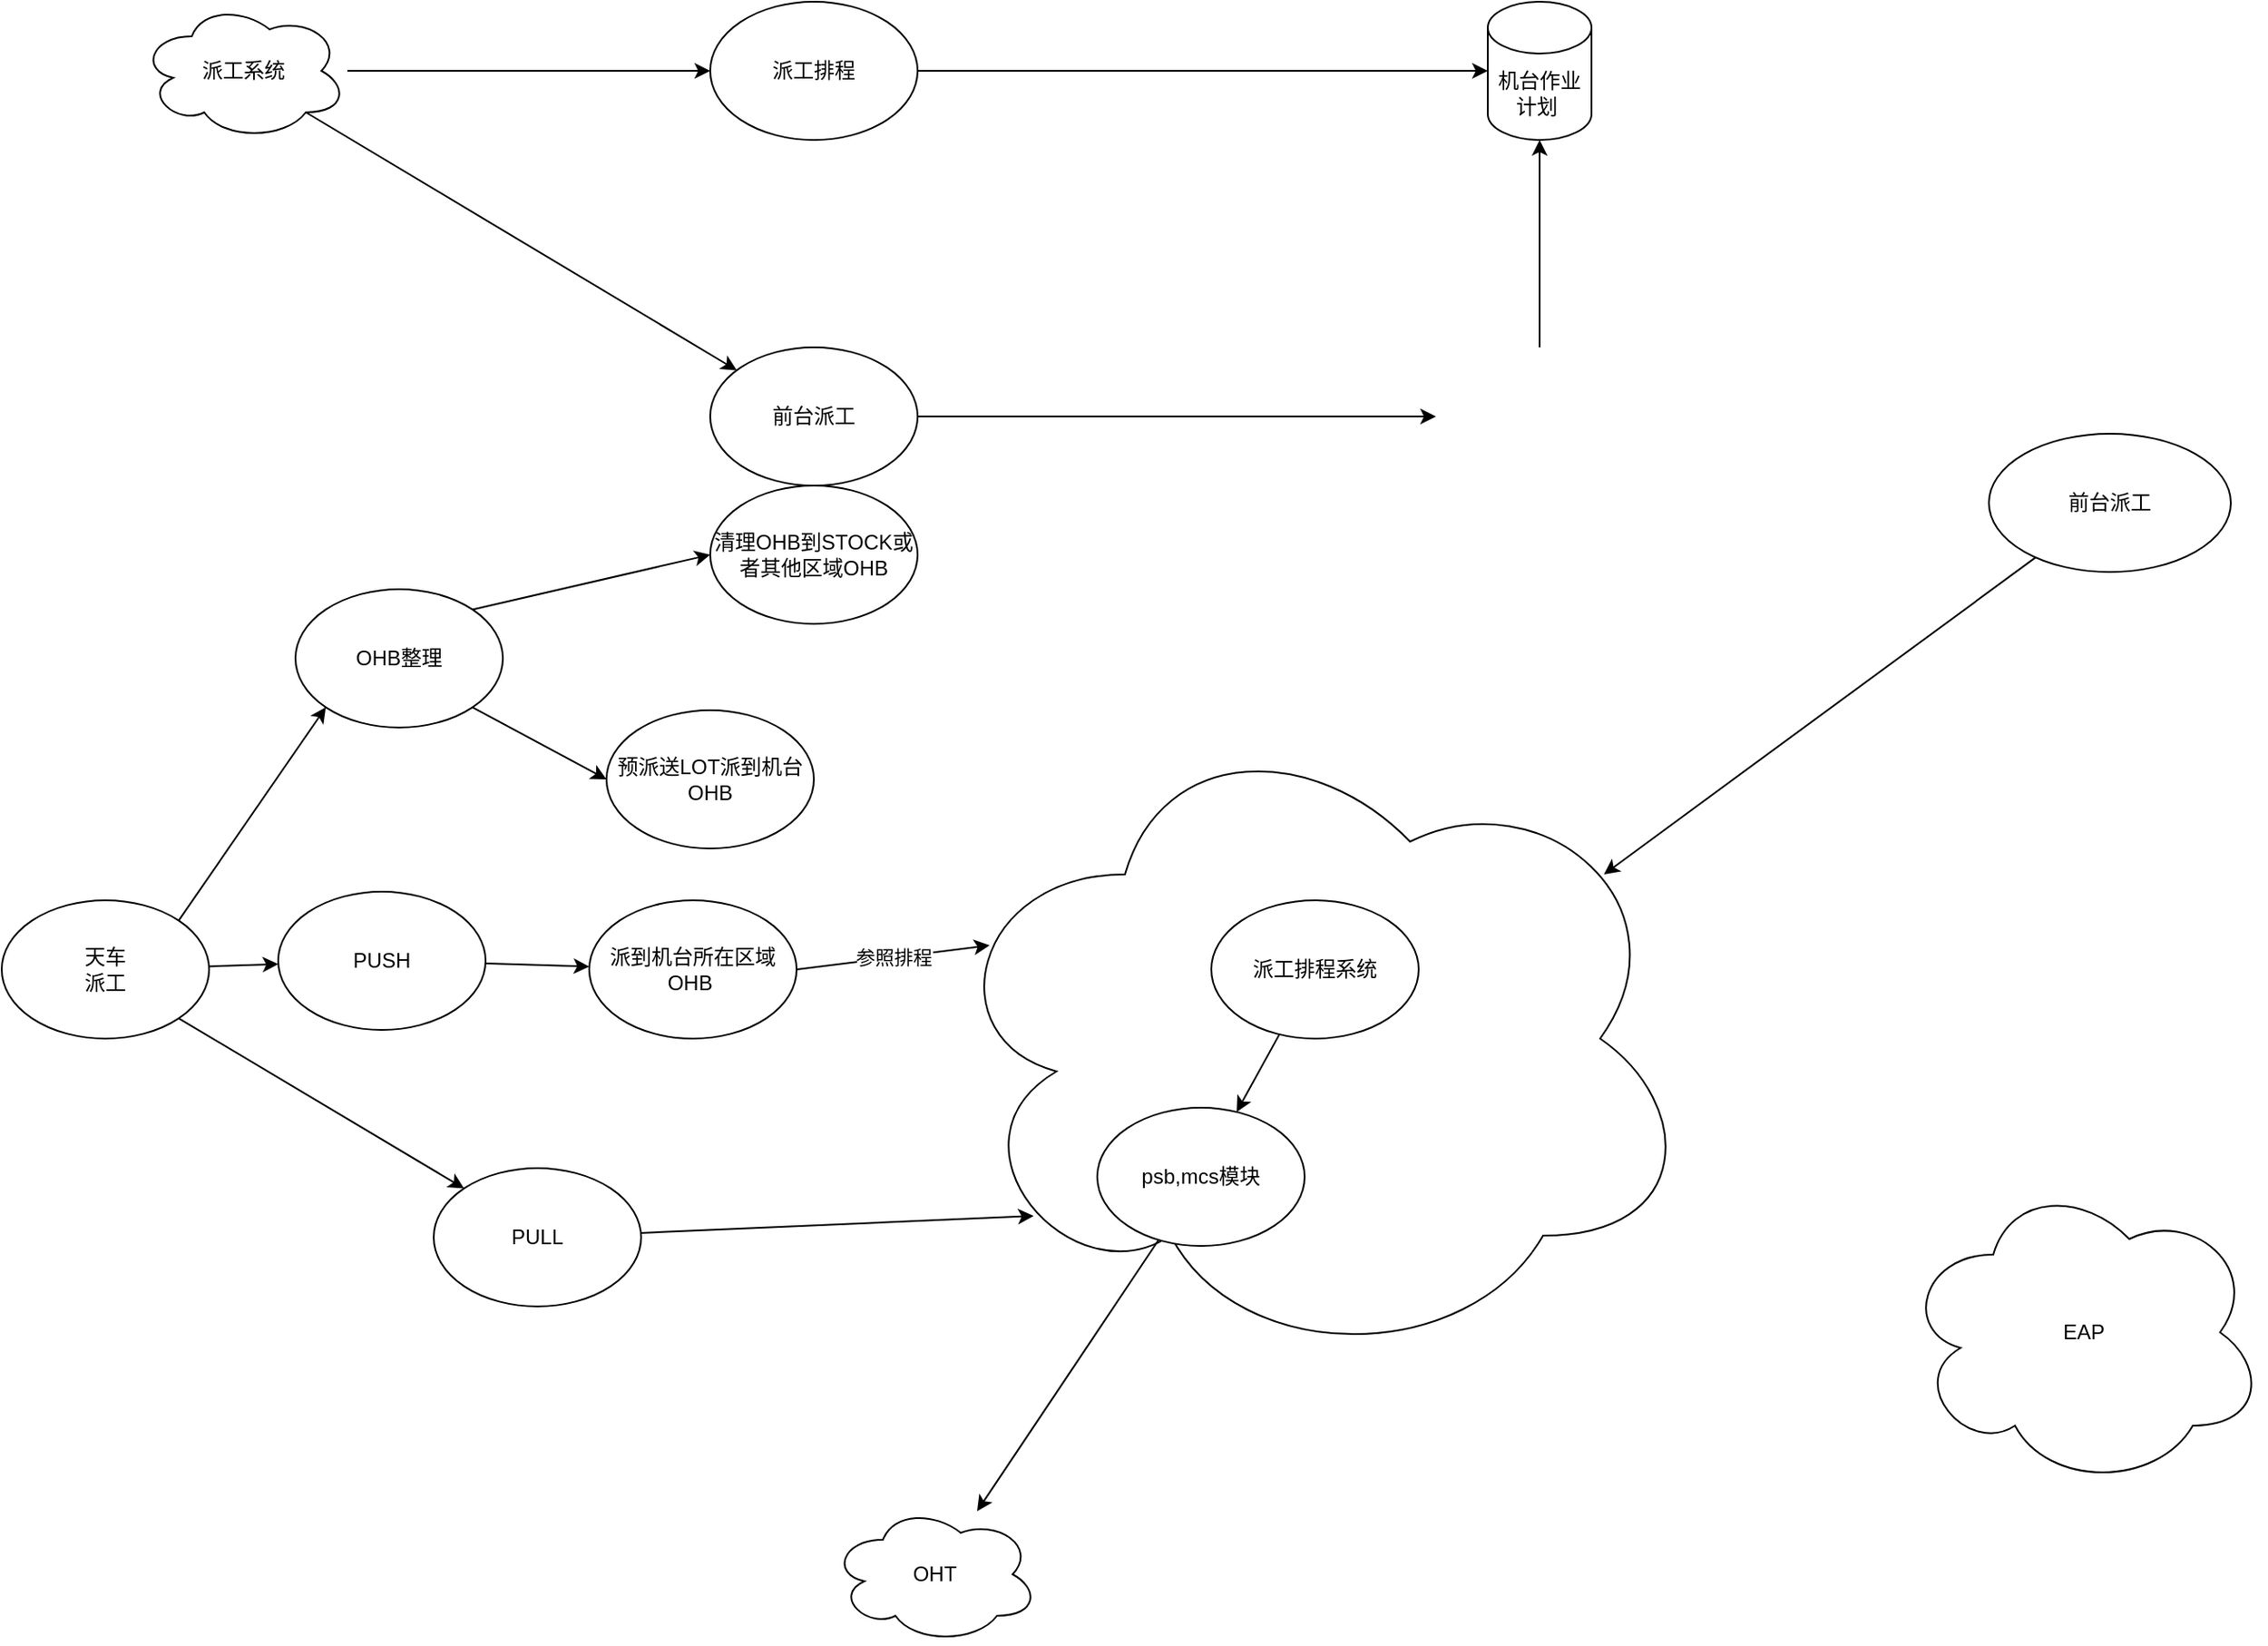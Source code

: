 <mxfile version="13.9.2" type="github">
  <diagram id="s71LyRP01pbx-iKrLPZ0" name="第 1 页">
    <mxGraphModel dx="2500" dy="896" grid="1" gridSize="10" guides="1" tooltips="1" connect="1" arrows="1" fold="1" page="1" pageScale="1" pageWidth="827" pageHeight="1169" math="0" shadow="0">
      <root>
        <mxCell id="0" />
        <mxCell id="1" parent="0" />
        <mxCell id="5K5XhttufqZDgXMR2xSY-2" style="edgeStyle=none;rounded=0;orthogonalLoop=1;jettySize=auto;html=1;exitX=1;exitY=1;exitDx=0;exitDy=0;entryX=0;entryY=0;entryDx=0;entryDy=0;" edge="1" parent="1" source="5K5XhttufqZDgXMR2xSY-5" target="5K5XhttufqZDgXMR2xSY-9">
          <mxGeometry relative="1" as="geometry" />
        </mxCell>
        <mxCell id="5K5XhttufqZDgXMR2xSY-3" style="edgeStyle=none;rounded=0;orthogonalLoop=1;jettySize=auto;html=1;exitX=1;exitY=0;exitDx=0;exitDy=0;entryX=0;entryY=1;entryDx=0;entryDy=0;" edge="1" parent="1" source="5K5XhttufqZDgXMR2xSY-5" target="5K5XhttufqZDgXMR2xSY-22">
          <mxGeometry relative="1" as="geometry" />
        </mxCell>
        <mxCell id="5K5XhttufqZDgXMR2xSY-4" value="" style="edgeStyle=none;rounded=0;orthogonalLoop=1;jettySize=auto;html=1;" edge="1" parent="1" source="5K5XhttufqZDgXMR2xSY-5" target="5K5XhttufqZDgXMR2xSY-7">
          <mxGeometry relative="1" as="geometry" />
        </mxCell>
        <mxCell id="5K5XhttufqZDgXMR2xSY-5" value="天车&lt;br&gt;派工" style="ellipse;whiteSpace=wrap;html=1;" vertex="1" parent="1">
          <mxGeometry x="-340" y="1040" width="120" height="80" as="geometry" />
        </mxCell>
        <mxCell id="5K5XhttufqZDgXMR2xSY-49" value="" style="edgeStyle=none;rounded=0;orthogonalLoop=1;jettySize=auto;html=1;" edge="1" parent="1" source="5K5XhttufqZDgXMR2xSY-7" target="5K5XhttufqZDgXMR2xSY-19">
          <mxGeometry relative="1" as="geometry" />
        </mxCell>
        <mxCell id="5K5XhttufqZDgXMR2xSY-7" value="PUSH" style="ellipse;whiteSpace=wrap;html=1;" vertex="1" parent="1">
          <mxGeometry x="-180" y="1035" width="120" height="80" as="geometry" />
        </mxCell>
        <mxCell id="5K5XhttufqZDgXMR2xSY-8" style="edgeStyle=none;rounded=0;orthogonalLoop=1;jettySize=auto;html=1;entryX=0.13;entryY=0.77;entryDx=0;entryDy=0;entryPerimeter=0;" edge="1" parent="1" source="5K5XhttufqZDgXMR2xSY-9" target="5K5XhttufqZDgXMR2xSY-38">
          <mxGeometry relative="1" as="geometry">
            <mxPoint x="21.289" y="1258.246" as="targetPoint" />
          </mxGeometry>
        </mxCell>
        <mxCell id="5K5XhttufqZDgXMR2xSY-9" value="PULL" style="ellipse;whiteSpace=wrap;html=1;" vertex="1" parent="1">
          <mxGeometry x="-90" y="1195" width="120" height="80" as="geometry" />
        </mxCell>
        <mxCell id="5K5XhttufqZDgXMR2xSY-10" style="edgeStyle=none;rounded=0;orthogonalLoop=1;jettySize=auto;html=1;entryX=0;entryY=0.5;entryDx=0;entryDy=0;entryPerimeter=0;" edge="1" parent="1" source="5K5XhttufqZDgXMR2xSY-11" target="5K5XhttufqZDgXMR2xSY-12">
          <mxGeometry relative="1" as="geometry" />
        </mxCell>
        <mxCell id="5K5XhttufqZDgXMR2xSY-11" value="派工排程" style="ellipse;whiteSpace=wrap;html=1;" vertex="1" parent="1">
          <mxGeometry x="70" y="520" width="120" height="80" as="geometry" />
        </mxCell>
        <mxCell id="5K5XhttufqZDgXMR2xSY-12" value="机台作业计划&amp;nbsp;" style="shape=cylinder3;whiteSpace=wrap;html=1;boundedLbl=1;backgroundOutline=1;size=15;" vertex="1" parent="1">
          <mxGeometry x="520" y="520" width="60" height="80" as="geometry" />
        </mxCell>
        <mxCell id="5K5XhttufqZDgXMR2xSY-13" style="edgeStyle=none;rounded=0;orthogonalLoop=1;jettySize=auto;html=1;" edge="1" parent="1" source="5K5XhttufqZDgXMR2xSY-14">
          <mxGeometry relative="1" as="geometry">
            <mxPoint x="490" y="760" as="targetPoint" />
          </mxGeometry>
        </mxCell>
        <mxCell id="5K5XhttufqZDgXMR2xSY-14" value="前台派工" style="ellipse;whiteSpace=wrap;html=1;" vertex="1" parent="1">
          <mxGeometry x="70" y="720" width="120" height="80" as="geometry" />
        </mxCell>
        <mxCell id="5K5XhttufqZDgXMR2xSY-50" value="参照排程" style="edgeStyle=none;rounded=0;orthogonalLoop=1;jettySize=auto;html=1;exitX=1;exitY=0.5;exitDx=0;exitDy=0;entryX=0.072;entryY=0.358;entryDx=0;entryDy=0;entryPerimeter=0;" edge="1" parent="1" source="5K5XhttufqZDgXMR2xSY-19" target="5K5XhttufqZDgXMR2xSY-38">
          <mxGeometry relative="1" as="geometry" />
        </mxCell>
        <mxCell id="5K5XhttufqZDgXMR2xSY-19" value="派到机台所在区域OHB&amp;nbsp;" style="ellipse;whiteSpace=wrap;html=1;" vertex="1" parent="1">
          <mxGeometry y="1040" width="120" height="80" as="geometry" />
        </mxCell>
        <mxCell id="5K5XhttufqZDgXMR2xSY-20" style="edgeStyle=none;rounded=0;orthogonalLoop=1;jettySize=auto;html=1;exitX=1;exitY=0;exitDx=0;exitDy=0;entryX=0;entryY=0.5;entryDx=0;entryDy=0;" edge="1" parent="1" source="5K5XhttufqZDgXMR2xSY-22" target="5K5XhttufqZDgXMR2xSY-24">
          <mxGeometry relative="1" as="geometry" />
        </mxCell>
        <mxCell id="5K5XhttufqZDgXMR2xSY-21" style="edgeStyle=none;rounded=0;orthogonalLoop=1;jettySize=auto;html=1;entryX=0;entryY=0.5;entryDx=0;entryDy=0;exitX=1;exitY=1;exitDx=0;exitDy=0;" edge="1" parent="1" source="5K5XhttufqZDgXMR2xSY-22" target="5K5XhttufqZDgXMR2xSY-26">
          <mxGeometry relative="1" as="geometry" />
        </mxCell>
        <mxCell id="5K5XhttufqZDgXMR2xSY-22" value="OHB整理" style="ellipse;whiteSpace=wrap;html=1;" vertex="1" parent="1">
          <mxGeometry x="-170" y="860" width="120" height="80" as="geometry" />
        </mxCell>
        <mxCell id="5K5XhttufqZDgXMR2xSY-24" value="清理OHB到STOCK或者其他区域OHB" style="ellipse;whiteSpace=wrap;html=1;" vertex="1" parent="1">
          <mxGeometry x="70" y="800" width="120" height="80" as="geometry" />
        </mxCell>
        <mxCell id="5K5XhttufqZDgXMR2xSY-26" value="预派送LOT派到机台OHB" style="ellipse;whiteSpace=wrap;html=1;" vertex="1" parent="1">
          <mxGeometry x="10" y="930" width="120" height="80" as="geometry" />
        </mxCell>
        <mxCell id="5K5XhttufqZDgXMR2xSY-30" style="edgeStyle=none;rounded=0;orthogonalLoop=1;jettySize=auto;html=1;entryX=0.5;entryY=1;entryDx=0;entryDy=0;entryPerimeter=0;" edge="1" parent="1" target="5K5XhttufqZDgXMR2xSY-12">
          <mxGeometry relative="1" as="geometry">
            <mxPoint x="550" y="720" as="sourcePoint" />
          </mxGeometry>
        </mxCell>
        <mxCell id="5K5XhttufqZDgXMR2xSY-33" style="edgeStyle=none;rounded=0;orthogonalLoop=1;jettySize=auto;html=1;entryX=0;entryY=0.5;entryDx=0;entryDy=0;" edge="1" parent="1" source="5K5XhttufqZDgXMR2xSY-35" target="5K5XhttufqZDgXMR2xSY-11">
          <mxGeometry relative="1" as="geometry" />
        </mxCell>
        <mxCell id="5K5XhttufqZDgXMR2xSY-34" style="edgeStyle=none;rounded=0;orthogonalLoop=1;jettySize=auto;html=1;exitX=0.8;exitY=0.8;exitDx=0;exitDy=0;exitPerimeter=0;" edge="1" parent="1" source="5K5XhttufqZDgXMR2xSY-35" target="5K5XhttufqZDgXMR2xSY-14">
          <mxGeometry relative="1" as="geometry" />
        </mxCell>
        <mxCell id="5K5XhttufqZDgXMR2xSY-35" value="派工系统" style="ellipse;shape=cloud;whiteSpace=wrap;html=1;" vertex="1" parent="1">
          <mxGeometry x="-260" y="520" width="120" height="80" as="geometry" />
        </mxCell>
        <mxCell id="5K5XhttufqZDgXMR2xSY-38" value="" style="ellipse;shape=cloud;whiteSpace=wrap;html=1;" vertex="1" parent="1">
          <mxGeometry x="200" y="930" width="440" height="380" as="geometry" />
        </mxCell>
        <mxCell id="5K5XhttufqZDgXMR2xSY-57" value="" style="edgeStyle=none;rounded=0;orthogonalLoop=1;jettySize=auto;html=1;" edge="1" parent="1" source="5K5XhttufqZDgXMR2xSY-41" target="5K5XhttufqZDgXMR2xSY-56">
          <mxGeometry relative="1" as="geometry" />
        </mxCell>
        <mxCell id="5K5XhttufqZDgXMR2xSY-41" value="派工排程系统" style="ellipse;whiteSpace=wrap;html=1;" vertex="1" parent="1">
          <mxGeometry x="360" y="1040" width="120" height="80" as="geometry" />
        </mxCell>
        <mxCell id="5K5XhttufqZDgXMR2xSY-43" style="rounded=0;orthogonalLoop=1;jettySize=auto;html=1;entryX=0.88;entryY=0.25;entryDx=0;entryDy=0;entryPerimeter=0;" edge="1" parent="1" source="5K5XhttufqZDgXMR2xSY-42" target="5K5XhttufqZDgXMR2xSY-38">
          <mxGeometry relative="1" as="geometry" />
        </mxCell>
        <mxCell id="5K5XhttufqZDgXMR2xSY-42" value="前台派工" style="ellipse;whiteSpace=wrap;html=1;" vertex="1" parent="1">
          <mxGeometry x="810" y="770" width="140" height="80" as="geometry" />
        </mxCell>
        <mxCell id="5K5XhttufqZDgXMR2xSY-53" value="EAP" style="ellipse;shape=cloud;whiteSpace=wrap;html=1;" vertex="1" parent="1">
          <mxGeometry x="760" y="1200" width="210" height="180" as="geometry" />
        </mxCell>
        <mxCell id="5K5XhttufqZDgXMR2xSY-55" value="OHT" style="ellipse;shape=cloud;whiteSpace=wrap;html=1;" vertex="1" parent="1">
          <mxGeometry x="140" y="1390" width="120" height="80" as="geometry" />
        </mxCell>
        <mxCell id="5K5XhttufqZDgXMR2xSY-59" style="edgeStyle=none;rounded=0;orthogonalLoop=1;jettySize=auto;html=1;" edge="1" parent="1" source="5K5XhttufqZDgXMR2xSY-56" target="5K5XhttufqZDgXMR2xSY-55">
          <mxGeometry relative="1" as="geometry" />
        </mxCell>
        <mxCell id="5K5XhttufqZDgXMR2xSY-56" value="psb,mcs模块" style="ellipse;whiteSpace=wrap;html=1;" vertex="1" parent="1">
          <mxGeometry x="294" y="1160" width="120" height="80" as="geometry" />
        </mxCell>
      </root>
    </mxGraphModel>
  </diagram>
</mxfile>
